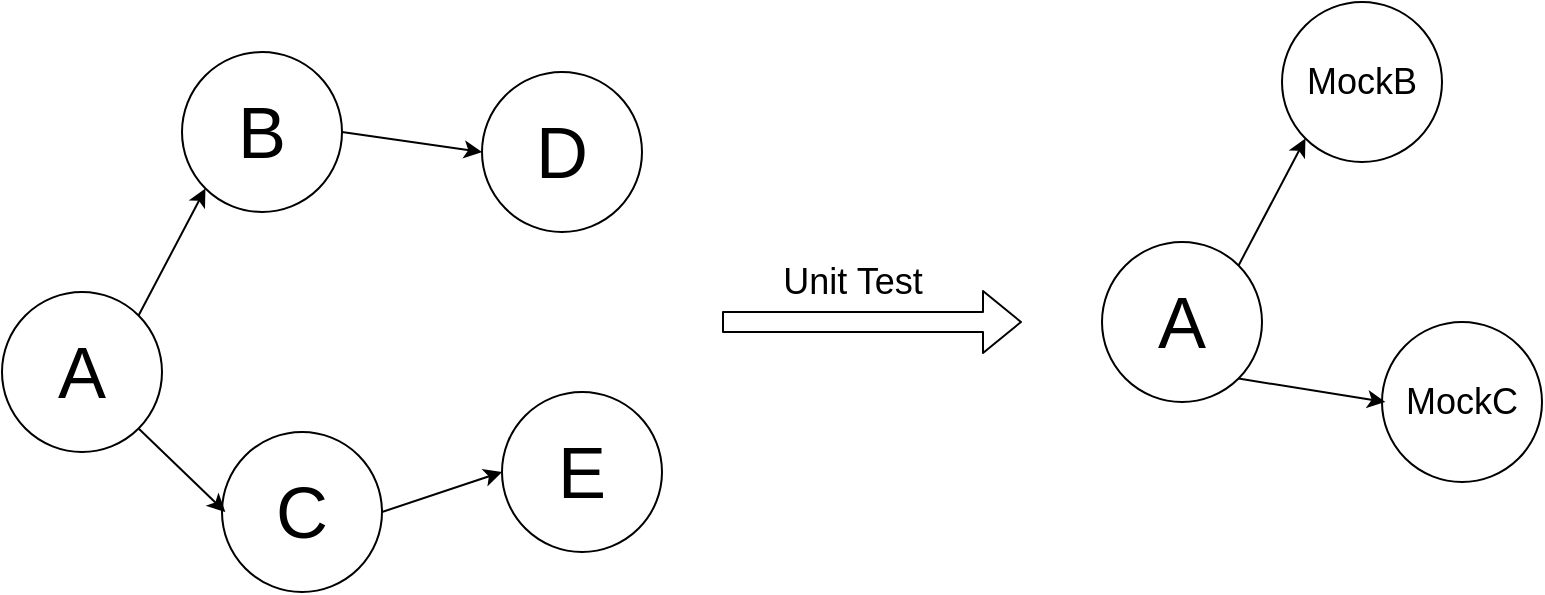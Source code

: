 <mxfile version="15.0.3" type="github">
  <diagram id="a9KHwp6-hxeuCTIefRZS" name="第 1 页">
    <mxGraphModel dx="1186" dy="557" grid="1" gridSize="10" guides="1" tooltips="1" connect="1" arrows="1" fold="1" page="1" pageScale="1" pageWidth="827" pageHeight="1169" math="0" shadow="0">
      <root>
        <mxCell id="0" />
        <mxCell id="1" parent="0" />
        <mxCell id="XRxO_KVaIWqnZsoQvr81-1" value="&lt;font style=&quot;font-size: 36px&quot;&gt;A&lt;/font&gt;" style="ellipse;whiteSpace=wrap;html=1;aspect=fixed;" vertex="1" parent="1">
          <mxGeometry x="90" y="415" width="80" height="80" as="geometry" />
        </mxCell>
        <mxCell id="XRxO_KVaIWqnZsoQvr81-2" value="&lt;font style=&quot;font-size: 36px&quot;&gt;E&lt;/font&gt;" style="ellipse;whiteSpace=wrap;html=1;aspect=fixed;" vertex="1" parent="1">
          <mxGeometry x="340" y="465" width="80" height="80" as="geometry" />
        </mxCell>
        <mxCell id="XRxO_KVaIWqnZsoQvr81-3" value="&lt;font style=&quot;font-size: 36px&quot;&gt;D&lt;/font&gt;" style="ellipse;whiteSpace=wrap;html=1;aspect=fixed;" vertex="1" parent="1">
          <mxGeometry x="330" y="305" width="80" height="80" as="geometry" />
        </mxCell>
        <mxCell id="XRxO_KVaIWqnZsoQvr81-4" value="&lt;font style=&quot;font-size: 36px&quot;&gt;C&lt;/font&gt;" style="ellipse;whiteSpace=wrap;html=1;aspect=fixed;" vertex="1" parent="1">
          <mxGeometry x="200" y="485" width="80" height="80" as="geometry" />
        </mxCell>
        <mxCell id="XRxO_KVaIWqnZsoQvr81-5" value="&lt;font style=&quot;font-size: 36px&quot;&gt;B&lt;/font&gt;" style="ellipse;whiteSpace=wrap;html=1;aspect=fixed;" vertex="1" parent="1">
          <mxGeometry x="180" y="295" width="80" height="80" as="geometry" />
        </mxCell>
        <mxCell id="XRxO_KVaIWqnZsoQvr81-6" value="" style="endArrow=classic;html=1;exitX=1;exitY=0;exitDx=0;exitDy=0;entryX=0;entryY=1;entryDx=0;entryDy=0;" edge="1" parent="1" source="XRxO_KVaIWqnZsoQvr81-1" target="XRxO_KVaIWqnZsoQvr81-5">
          <mxGeometry width="50" height="50" relative="1" as="geometry">
            <mxPoint x="130" y="425" as="sourcePoint" />
            <mxPoint x="180" y="375" as="targetPoint" />
          </mxGeometry>
        </mxCell>
        <mxCell id="XRxO_KVaIWqnZsoQvr81-7" value="" style="endArrow=classic;html=1;exitX=1;exitY=1;exitDx=0;exitDy=0;entryX=0.021;entryY=0.5;entryDx=0;entryDy=0;entryPerimeter=0;" edge="1" parent="1" source="XRxO_KVaIWqnZsoQvr81-1" target="XRxO_KVaIWqnZsoQvr81-4">
          <mxGeometry width="50" height="50" relative="1" as="geometry">
            <mxPoint x="168.284" y="436.716" as="sourcePoint" />
            <mxPoint x="201.716" y="373.284" as="targetPoint" />
          </mxGeometry>
        </mxCell>
        <mxCell id="XRxO_KVaIWqnZsoQvr81-8" value="" style="endArrow=classic;html=1;exitX=1;exitY=0.5;exitDx=0;exitDy=0;entryX=0;entryY=0.5;entryDx=0;entryDy=0;" edge="1" parent="1" source="XRxO_KVaIWqnZsoQvr81-5" target="XRxO_KVaIWqnZsoQvr81-3">
          <mxGeometry width="50" height="50" relative="1" as="geometry">
            <mxPoint x="178.284" y="446.716" as="sourcePoint" />
            <mxPoint x="211.716" y="383.284" as="targetPoint" />
          </mxGeometry>
        </mxCell>
        <mxCell id="XRxO_KVaIWqnZsoQvr81-9" value="" style="endArrow=classic;html=1;exitX=1;exitY=0.5;exitDx=0;exitDy=0;entryX=0;entryY=0.5;entryDx=0;entryDy=0;" edge="1" parent="1" source="XRxO_KVaIWqnZsoQvr81-4" target="XRxO_KVaIWqnZsoQvr81-2">
          <mxGeometry width="50" height="50" relative="1" as="geometry">
            <mxPoint x="188.284" y="456.716" as="sourcePoint" />
            <mxPoint x="221.716" y="393.284" as="targetPoint" />
          </mxGeometry>
        </mxCell>
        <mxCell id="XRxO_KVaIWqnZsoQvr81-10" value="&lt;font style=&quot;font-size: 36px&quot;&gt;A&lt;/font&gt;" style="ellipse;whiteSpace=wrap;html=1;aspect=fixed;" vertex="1" parent="1">
          <mxGeometry x="640" y="390" width="80" height="80" as="geometry" />
        </mxCell>
        <mxCell id="XRxO_KVaIWqnZsoQvr81-11" value="&lt;span style=&quot;font-size: 18px&quot;&gt;MockC&lt;/span&gt;" style="ellipse;whiteSpace=wrap;html=1;aspect=fixed;" vertex="1" parent="1">
          <mxGeometry x="780" y="430" width="80" height="80" as="geometry" />
        </mxCell>
        <mxCell id="XRxO_KVaIWqnZsoQvr81-12" value="&lt;font style=&quot;font-size: 18px&quot;&gt;MockB&lt;/font&gt;" style="ellipse;whiteSpace=wrap;html=1;aspect=fixed;" vertex="1" parent="1">
          <mxGeometry x="730" y="270" width="80" height="80" as="geometry" />
        </mxCell>
        <mxCell id="XRxO_KVaIWqnZsoQvr81-13" value="" style="endArrow=classic;html=1;exitX=1;exitY=0;exitDx=0;exitDy=0;entryX=0;entryY=1;entryDx=0;entryDy=0;" edge="1" parent="1" source="XRxO_KVaIWqnZsoQvr81-10" target="XRxO_KVaIWqnZsoQvr81-12">
          <mxGeometry width="50" height="50" relative="1" as="geometry">
            <mxPoint x="680" y="400" as="sourcePoint" />
            <mxPoint x="730" y="350" as="targetPoint" />
          </mxGeometry>
        </mxCell>
        <mxCell id="XRxO_KVaIWqnZsoQvr81-14" value="" style="endArrow=classic;html=1;exitX=1;exitY=1;exitDx=0;exitDy=0;entryX=0.021;entryY=0.5;entryDx=0;entryDy=0;entryPerimeter=0;" edge="1" parent="1" source="XRxO_KVaIWqnZsoQvr81-10" target="XRxO_KVaIWqnZsoQvr81-11">
          <mxGeometry width="50" height="50" relative="1" as="geometry">
            <mxPoint x="718.284" y="411.716" as="sourcePoint" />
            <mxPoint x="751.716" y="348.284" as="targetPoint" />
          </mxGeometry>
        </mxCell>
        <mxCell id="XRxO_KVaIWqnZsoQvr81-15" value="" style="shape=flexArrow;endArrow=classic;html=1;" edge="1" parent="1">
          <mxGeometry width="50" height="50" relative="1" as="geometry">
            <mxPoint x="450" y="430" as="sourcePoint" />
            <mxPoint x="600" y="430" as="targetPoint" />
          </mxGeometry>
        </mxCell>
        <mxCell id="XRxO_KVaIWqnZsoQvr81-16" value="&lt;font style=&quot;font-size: 18px&quot;&gt;Unit Test&lt;/font&gt;" style="text;html=1;align=center;verticalAlign=middle;resizable=0;points=[];autosize=1;strokeColor=none;" vertex="1" parent="1">
          <mxGeometry x="470" y="400" width="90" height="20" as="geometry" />
        </mxCell>
      </root>
    </mxGraphModel>
  </diagram>
</mxfile>
